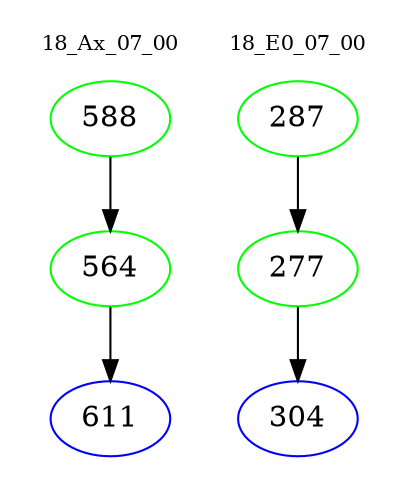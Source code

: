 digraph{
subgraph cluster_0 {
color = white
label = "18_Ax_07_00";
fontsize=10;
T0_588 [label="588", color="green"]
T0_588 -> T0_564 [color="black"]
T0_564 [label="564", color="green"]
T0_564 -> T0_611 [color="black"]
T0_611 [label="611", color="blue"]
}
subgraph cluster_1 {
color = white
label = "18_E0_07_00";
fontsize=10;
T1_287 [label="287", color="green"]
T1_287 -> T1_277 [color="black"]
T1_277 [label="277", color="green"]
T1_277 -> T1_304 [color="black"]
T1_304 [label="304", color="blue"]
}
}
